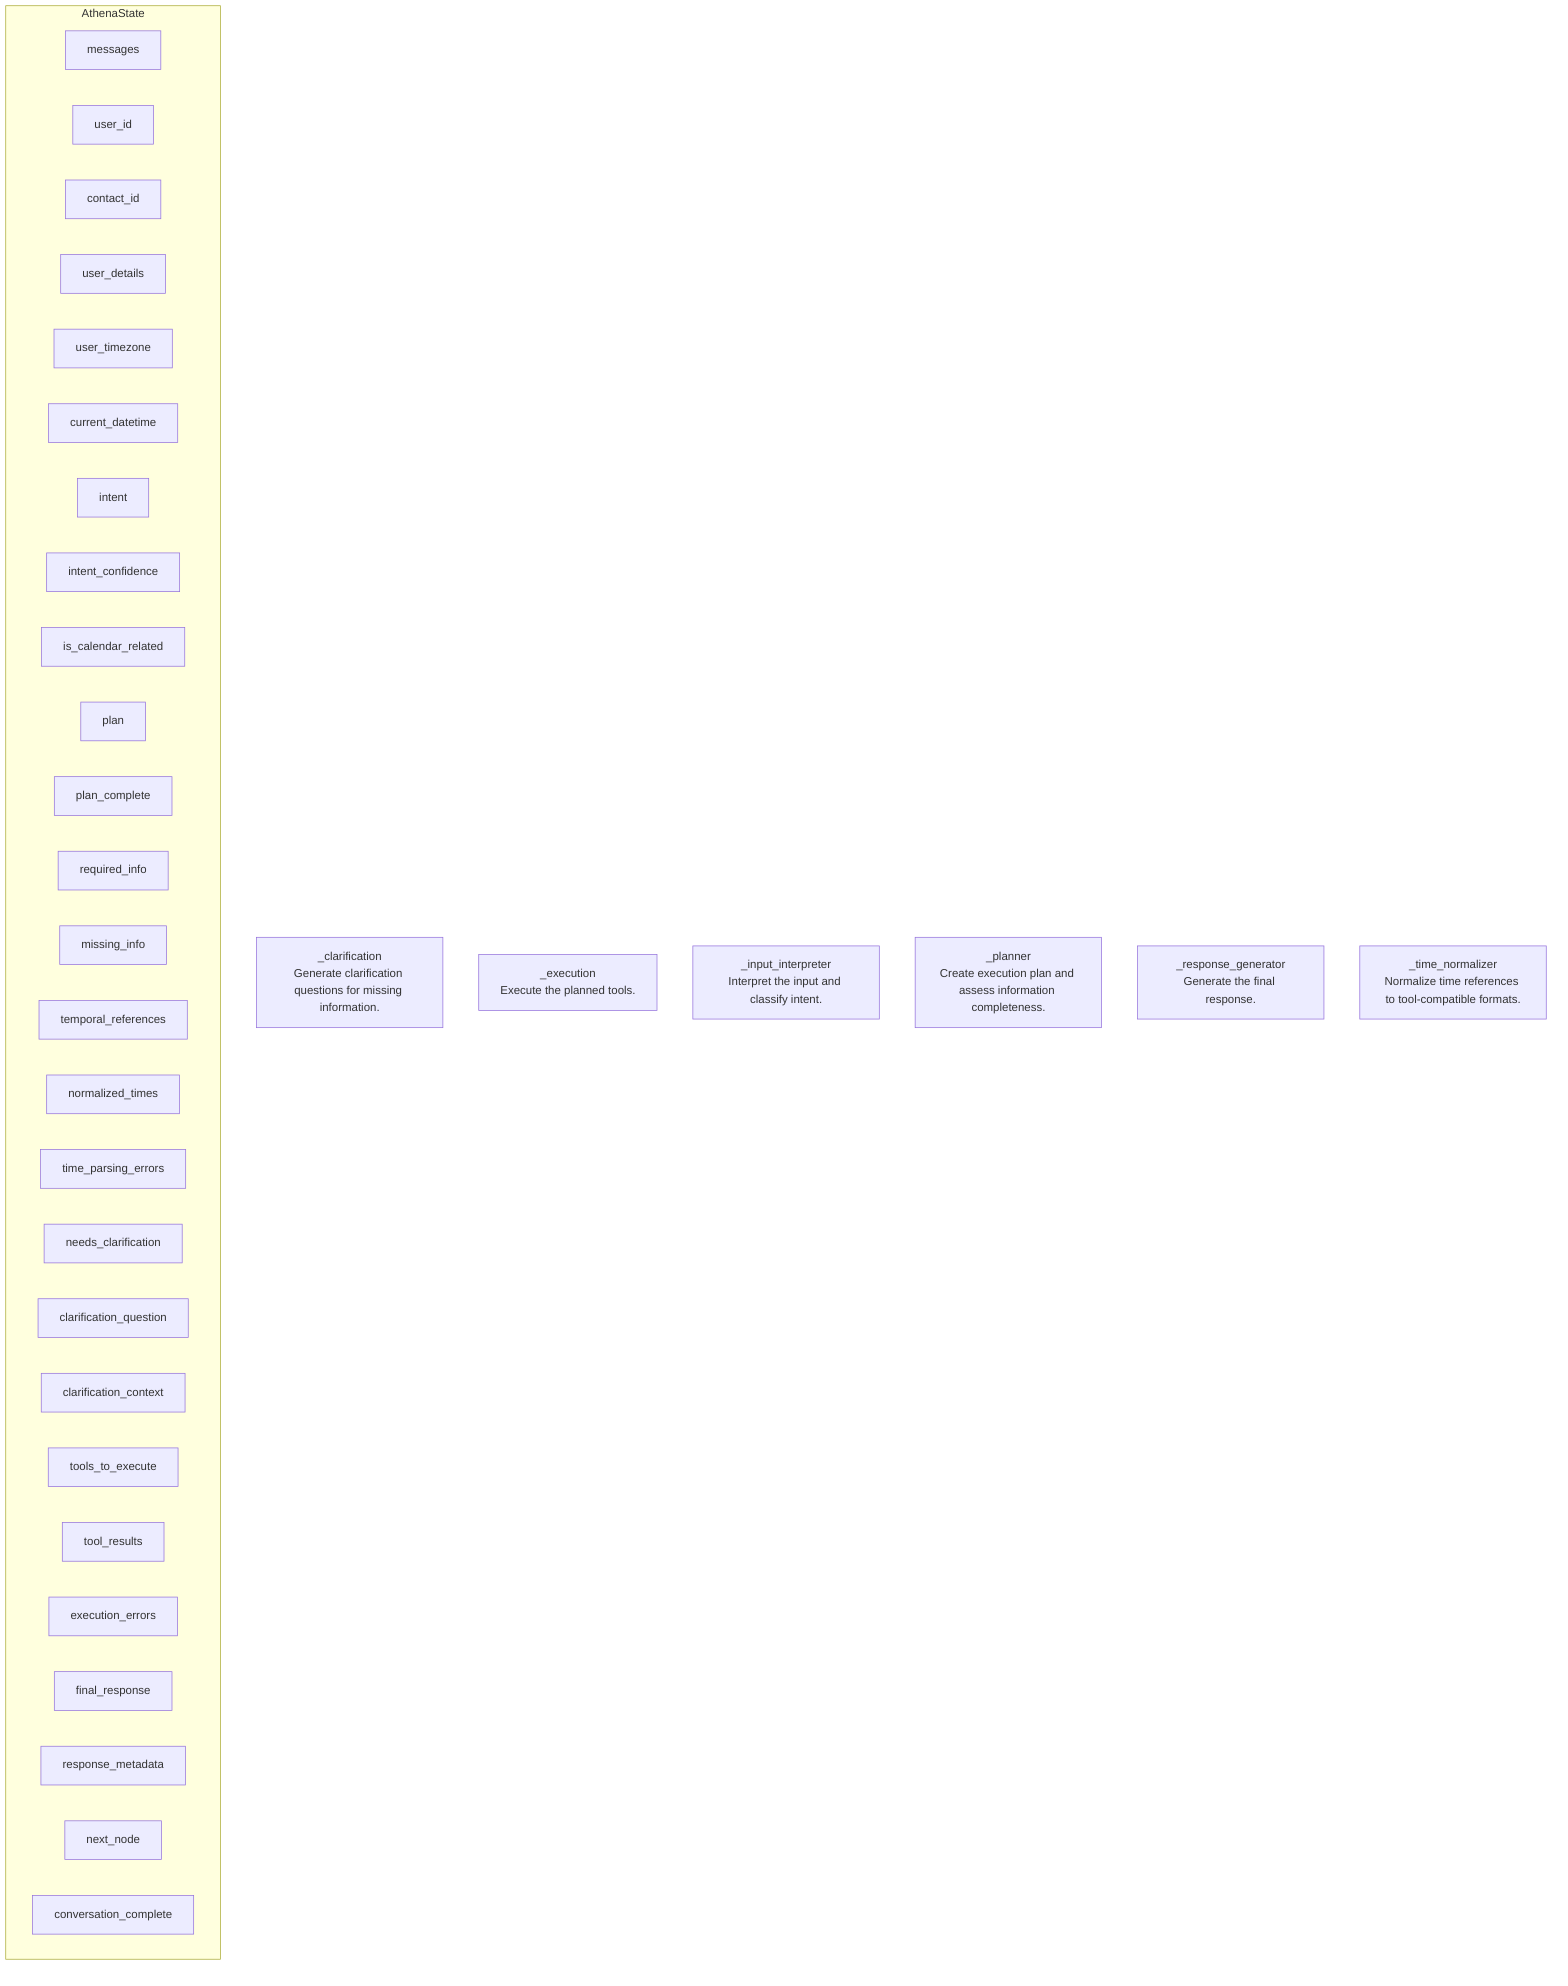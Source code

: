 graph TD
    subgraph State["AthenaState"]
        messages["messages"]
        user_id["user_id"]
        contact_id["contact_id"]
        user_details["user_details"]
        user_timezone["user_timezone"]
        current_datetime["current_datetime"]
        intent["intent"]
        intent_confidence["intent_confidence"]
        is_calendar_related["is_calendar_related"]
        plan["plan"]
        plan_complete["plan_complete"]
        required_info["required_info"]
        missing_info["missing_info"]
        temporal_references["temporal_references"]
        normalized_times["normalized_times"]
        time_parsing_errors["time_parsing_errors"]
        needs_clarification["needs_clarification"]
        clarification_question["clarification_question"]
        clarification_context["clarification_context"]
        tools_to_execute["tools_to_execute"]
        tool_results["tool_results"]
        execution_errors["execution_errors"]
        final_response["final_response"]
        response_metadata["response_metadata"]
        next_node["next_node"]
        conversation_complete["conversation_complete"]
    end
    _clarification_node["_clarification<br/>Generate clarification questions for missing information."]
    _execution_node["_execution<br/>Execute the planned tools."]
    _input_interpreter_node["_input_interpreter<br/>Interpret the input and classify intent."]
    _planner_node["_planner<br/>Create execution plan and assess information completeness."]
    _response_generator_node["_response_generator<br/>Generate the final response."]
    _time_normalizer_node["_time_normalizer<br/>Normalize time references to tool-compatible formats."]